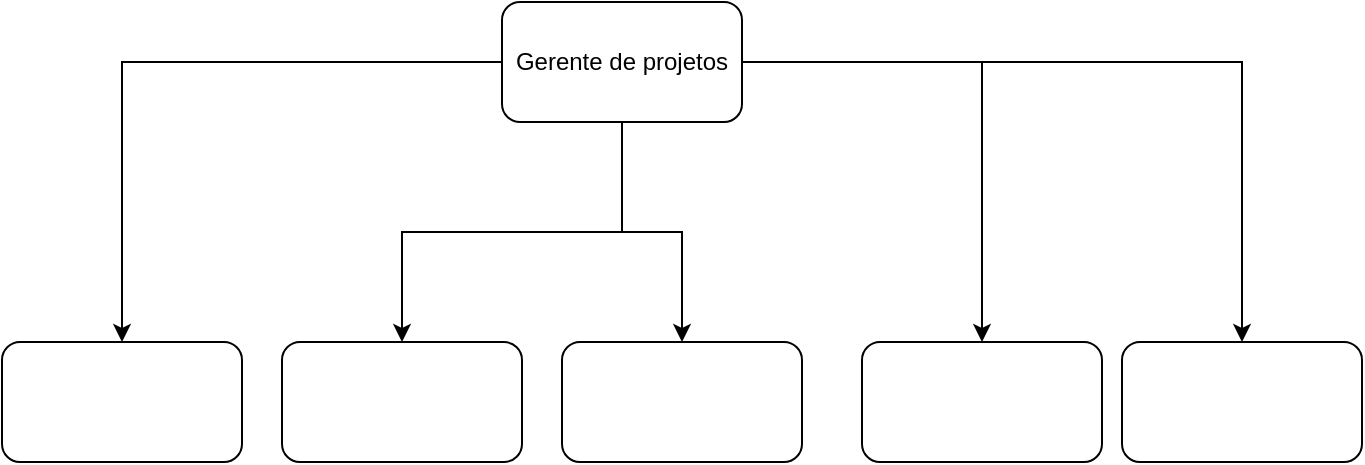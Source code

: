 <mxfile version="13.8.5" type="github">
  <diagram id="prtHgNgQTEPvFCAcTncT" name="Page-1">
    <mxGraphModel dx="862" dy="460" grid="1" gridSize="10" guides="1" tooltips="1" connect="1" arrows="1" fold="1" page="1" pageScale="1" pageWidth="827" pageHeight="1169" math="0" shadow="0">
      <root>
        <mxCell id="0" />
        <mxCell id="1" parent="0" />
        <mxCell id="f7f4crDrcddYw8fhbuVK-5" style="edgeStyle=orthogonalEdgeStyle;rounded=0;orthogonalLoop=1;jettySize=auto;html=1;" edge="1" parent="1" source="f7f4crDrcddYw8fhbuVK-1" target="f7f4crDrcddYw8fhbuVK-2">
          <mxGeometry relative="1" as="geometry" />
        </mxCell>
        <mxCell id="f7f4crDrcddYw8fhbuVK-6" style="edgeStyle=orthogonalEdgeStyle;rounded=0;orthogonalLoop=1;jettySize=auto;html=1;" edge="1" parent="1" source="f7f4crDrcddYw8fhbuVK-1" target="f7f4crDrcddYw8fhbuVK-3">
          <mxGeometry relative="1" as="geometry" />
        </mxCell>
        <mxCell id="f7f4crDrcddYw8fhbuVK-7" style="edgeStyle=orthogonalEdgeStyle;rounded=0;orthogonalLoop=1;jettySize=auto;html=1;" edge="1" parent="1" source="f7f4crDrcddYw8fhbuVK-1" target="f7f4crDrcddYw8fhbuVK-4">
          <mxGeometry relative="1" as="geometry" />
        </mxCell>
        <mxCell id="f7f4crDrcddYw8fhbuVK-9" style="edgeStyle=orthogonalEdgeStyle;rounded=0;orthogonalLoop=1;jettySize=auto;html=1;" edge="1" parent="1" source="f7f4crDrcddYw8fhbuVK-1" target="f7f4crDrcddYw8fhbuVK-8">
          <mxGeometry relative="1" as="geometry" />
        </mxCell>
        <mxCell id="f7f4crDrcddYw8fhbuVK-11" style="edgeStyle=orthogonalEdgeStyle;rounded=0;orthogonalLoop=1;jettySize=auto;html=1;" edge="1" parent="1" source="f7f4crDrcddYw8fhbuVK-1" target="f7f4crDrcddYw8fhbuVK-10">
          <mxGeometry relative="1" as="geometry" />
        </mxCell>
        <mxCell id="f7f4crDrcddYw8fhbuVK-1" value="Gerente de projetos" style="rounded=1;whiteSpace=wrap;html=1;" vertex="1" parent="1">
          <mxGeometry x="290" y="40" width="120" height="60" as="geometry" />
        </mxCell>
        <mxCell id="f7f4crDrcddYw8fhbuVK-2" value="" style="rounded=1;whiteSpace=wrap;html=1;" vertex="1" parent="1">
          <mxGeometry x="40" y="210" width="120" height="60" as="geometry" />
        </mxCell>
        <mxCell id="f7f4crDrcddYw8fhbuVK-3" value="" style="rounded=1;whiteSpace=wrap;html=1;" vertex="1" parent="1">
          <mxGeometry x="180" y="210" width="120" height="60" as="geometry" />
        </mxCell>
        <mxCell id="f7f4crDrcddYw8fhbuVK-4" value="" style="rounded=1;whiteSpace=wrap;html=1;" vertex="1" parent="1">
          <mxGeometry x="320" y="210" width="120" height="60" as="geometry" />
        </mxCell>
        <mxCell id="f7f4crDrcddYw8fhbuVK-8" value="" style="rounded=1;whiteSpace=wrap;html=1;" vertex="1" parent="1">
          <mxGeometry x="470" y="210" width="120" height="60" as="geometry" />
        </mxCell>
        <mxCell id="f7f4crDrcddYw8fhbuVK-10" value="" style="rounded=1;whiteSpace=wrap;html=1;" vertex="1" parent="1">
          <mxGeometry x="600" y="210" width="120" height="60" as="geometry" />
        </mxCell>
      </root>
    </mxGraphModel>
  </diagram>
</mxfile>
